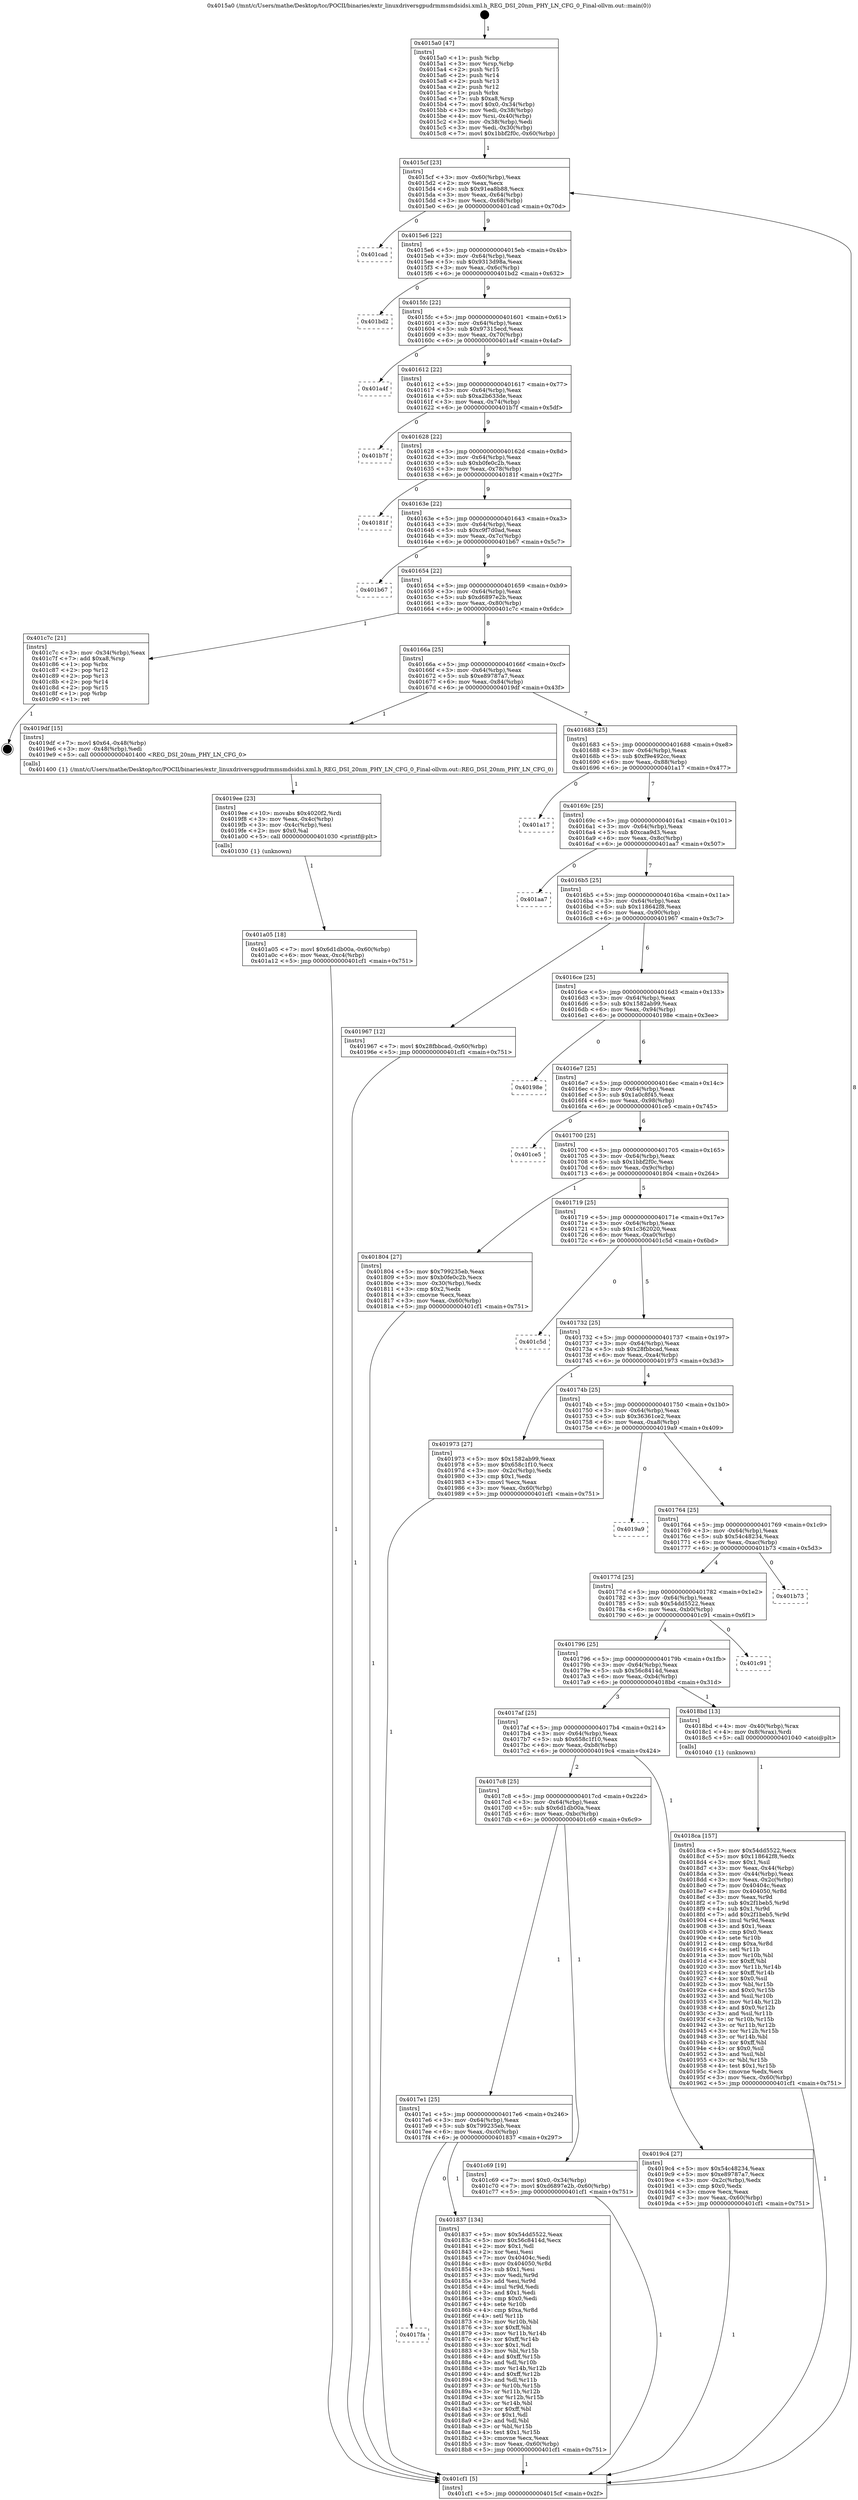 digraph "0x4015a0" {
  label = "0x4015a0 (/mnt/c/Users/mathe/Desktop/tcc/POCII/binaries/extr_linuxdriversgpudrmmsmdsidsi.xml.h_REG_DSI_20nm_PHY_LN_CFG_0_Final-ollvm.out::main(0))"
  labelloc = "t"
  node[shape=record]

  Entry [label="",width=0.3,height=0.3,shape=circle,fillcolor=black,style=filled]
  "0x4015cf" [label="{
     0x4015cf [23]\l
     | [instrs]\l
     &nbsp;&nbsp;0x4015cf \<+3\>: mov -0x60(%rbp),%eax\l
     &nbsp;&nbsp;0x4015d2 \<+2\>: mov %eax,%ecx\l
     &nbsp;&nbsp;0x4015d4 \<+6\>: sub $0x91ea8b88,%ecx\l
     &nbsp;&nbsp;0x4015da \<+3\>: mov %eax,-0x64(%rbp)\l
     &nbsp;&nbsp;0x4015dd \<+3\>: mov %ecx,-0x68(%rbp)\l
     &nbsp;&nbsp;0x4015e0 \<+6\>: je 0000000000401cad \<main+0x70d\>\l
  }"]
  "0x401cad" [label="{
     0x401cad\l
  }", style=dashed]
  "0x4015e6" [label="{
     0x4015e6 [22]\l
     | [instrs]\l
     &nbsp;&nbsp;0x4015e6 \<+5\>: jmp 00000000004015eb \<main+0x4b\>\l
     &nbsp;&nbsp;0x4015eb \<+3\>: mov -0x64(%rbp),%eax\l
     &nbsp;&nbsp;0x4015ee \<+5\>: sub $0x9313d98a,%eax\l
     &nbsp;&nbsp;0x4015f3 \<+3\>: mov %eax,-0x6c(%rbp)\l
     &nbsp;&nbsp;0x4015f6 \<+6\>: je 0000000000401bd2 \<main+0x632\>\l
  }"]
  Exit [label="",width=0.3,height=0.3,shape=circle,fillcolor=black,style=filled,peripheries=2]
  "0x401bd2" [label="{
     0x401bd2\l
  }", style=dashed]
  "0x4015fc" [label="{
     0x4015fc [22]\l
     | [instrs]\l
     &nbsp;&nbsp;0x4015fc \<+5\>: jmp 0000000000401601 \<main+0x61\>\l
     &nbsp;&nbsp;0x401601 \<+3\>: mov -0x64(%rbp),%eax\l
     &nbsp;&nbsp;0x401604 \<+5\>: sub $0x97315ecd,%eax\l
     &nbsp;&nbsp;0x401609 \<+3\>: mov %eax,-0x70(%rbp)\l
     &nbsp;&nbsp;0x40160c \<+6\>: je 0000000000401a4f \<main+0x4af\>\l
  }"]
  "0x401a05" [label="{
     0x401a05 [18]\l
     | [instrs]\l
     &nbsp;&nbsp;0x401a05 \<+7\>: movl $0x6d1db00a,-0x60(%rbp)\l
     &nbsp;&nbsp;0x401a0c \<+6\>: mov %eax,-0xc4(%rbp)\l
     &nbsp;&nbsp;0x401a12 \<+5\>: jmp 0000000000401cf1 \<main+0x751\>\l
  }"]
  "0x401a4f" [label="{
     0x401a4f\l
  }", style=dashed]
  "0x401612" [label="{
     0x401612 [22]\l
     | [instrs]\l
     &nbsp;&nbsp;0x401612 \<+5\>: jmp 0000000000401617 \<main+0x77\>\l
     &nbsp;&nbsp;0x401617 \<+3\>: mov -0x64(%rbp),%eax\l
     &nbsp;&nbsp;0x40161a \<+5\>: sub $0xa2b633de,%eax\l
     &nbsp;&nbsp;0x40161f \<+3\>: mov %eax,-0x74(%rbp)\l
     &nbsp;&nbsp;0x401622 \<+6\>: je 0000000000401b7f \<main+0x5df\>\l
  }"]
  "0x4019ee" [label="{
     0x4019ee [23]\l
     | [instrs]\l
     &nbsp;&nbsp;0x4019ee \<+10\>: movabs $0x4020f2,%rdi\l
     &nbsp;&nbsp;0x4019f8 \<+3\>: mov %eax,-0x4c(%rbp)\l
     &nbsp;&nbsp;0x4019fb \<+3\>: mov -0x4c(%rbp),%esi\l
     &nbsp;&nbsp;0x4019fe \<+2\>: mov $0x0,%al\l
     &nbsp;&nbsp;0x401a00 \<+5\>: call 0000000000401030 \<printf@plt\>\l
     | [calls]\l
     &nbsp;&nbsp;0x401030 \{1\} (unknown)\l
  }"]
  "0x401b7f" [label="{
     0x401b7f\l
  }", style=dashed]
  "0x401628" [label="{
     0x401628 [22]\l
     | [instrs]\l
     &nbsp;&nbsp;0x401628 \<+5\>: jmp 000000000040162d \<main+0x8d\>\l
     &nbsp;&nbsp;0x40162d \<+3\>: mov -0x64(%rbp),%eax\l
     &nbsp;&nbsp;0x401630 \<+5\>: sub $0xb0fe0c2b,%eax\l
     &nbsp;&nbsp;0x401635 \<+3\>: mov %eax,-0x78(%rbp)\l
     &nbsp;&nbsp;0x401638 \<+6\>: je 000000000040181f \<main+0x27f\>\l
  }"]
  "0x4018ca" [label="{
     0x4018ca [157]\l
     | [instrs]\l
     &nbsp;&nbsp;0x4018ca \<+5\>: mov $0x54dd5522,%ecx\l
     &nbsp;&nbsp;0x4018cf \<+5\>: mov $0x118642f8,%edx\l
     &nbsp;&nbsp;0x4018d4 \<+3\>: mov $0x1,%sil\l
     &nbsp;&nbsp;0x4018d7 \<+3\>: mov %eax,-0x44(%rbp)\l
     &nbsp;&nbsp;0x4018da \<+3\>: mov -0x44(%rbp),%eax\l
     &nbsp;&nbsp;0x4018dd \<+3\>: mov %eax,-0x2c(%rbp)\l
     &nbsp;&nbsp;0x4018e0 \<+7\>: mov 0x40404c,%eax\l
     &nbsp;&nbsp;0x4018e7 \<+8\>: mov 0x404050,%r8d\l
     &nbsp;&nbsp;0x4018ef \<+3\>: mov %eax,%r9d\l
     &nbsp;&nbsp;0x4018f2 \<+7\>: sub $0x2f1beb5,%r9d\l
     &nbsp;&nbsp;0x4018f9 \<+4\>: sub $0x1,%r9d\l
     &nbsp;&nbsp;0x4018fd \<+7\>: add $0x2f1beb5,%r9d\l
     &nbsp;&nbsp;0x401904 \<+4\>: imul %r9d,%eax\l
     &nbsp;&nbsp;0x401908 \<+3\>: and $0x1,%eax\l
     &nbsp;&nbsp;0x40190b \<+3\>: cmp $0x0,%eax\l
     &nbsp;&nbsp;0x40190e \<+4\>: sete %r10b\l
     &nbsp;&nbsp;0x401912 \<+4\>: cmp $0xa,%r8d\l
     &nbsp;&nbsp;0x401916 \<+4\>: setl %r11b\l
     &nbsp;&nbsp;0x40191a \<+3\>: mov %r10b,%bl\l
     &nbsp;&nbsp;0x40191d \<+3\>: xor $0xff,%bl\l
     &nbsp;&nbsp;0x401920 \<+3\>: mov %r11b,%r14b\l
     &nbsp;&nbsp;0x401923 \<+4\>: xor $0xff,%r14b\l
     &nbsp;&nbsp;0x401927 \<+4\>: xor $0x0,%sil\l
     &nbsp;&nbsp;0x40192b \<+3\>: mov %bl,%r15b\l
     &nbsp;&nbsp;0x40192e \<+4\>: and $0x0,%r15b\l
     &nbsp;&nbsp;0x401932 \<+3\>: and %sil,%r10b\l
     &nbsp;&nbsp;0x401935 \<+3\>: mov %r14b,%r12b\l
     &nbsp;&nbsp;0x401938 \<+4\>: and $0x0,%r12b\l
     &nbsp;&nbsp;0x40193c \<+3\>: and %sil,%r11b\l
     &nbsp;&nbsp;0x40193f \<+3\>: or %r10b,%r15b\l
     &nbsp;&nbsp;0x401942 \<+3\>: or %r11b,%r12b\l
     &nbsp;&nbsp;0x401945 \<+3\>: xor %r12b,%r15b\l
     &nbsp;&nbsp;0x401948 \<+3\>: or %r14b,%bl\l
     &nbsp;&nbsp;0x40194b \<+3\>: xor $0xff,%bl\l
     &nbsp;&nbsp;0x40194e \<+4\>: or $0x0,%sil\l
     &nbsp;&nbsp;0x401952 \<+3\>: and %sil,%bl\l
     &nbsp;&nbsp;0x401955 \<+3\>: or %bl,%r15b\l
     &nbsp;&nbsp;0x401958 \<+4\>: test $0x1,%r15b\l
     &nbsp;&nbsp;0x40195c \<+3\>: cmovne %edx,%ecx\l
     &nbsp;&nbsp;0x40195f \<+3\>: mov %ecx,-0x60(%rbp)\l
     &nbsp;&nbsp;0x401962 \<+5\>: jmp 0000000000401cf1 \<main+0x751\>\l
  }"]
  "0x40181f" [label="{
     0x40181f\l
  }", style=dashed]
  "0x40163e" [label="{
     0x40163e [22]\l
     | [instrs]\l
     &nbsp;&nbsp;0x40163e \<+5\>: jmp 0000000000401643 \<main+0xa3\>\l
     &nbsp;&nbsp;0x401643 \<+3\>: mov -0x64(%rbp),%eax\l
     &nbsp;&nbsp;0x401646 \<+5\>: sub $0xc9f7d0ad,%eax\l
     &nbsp;&nbsp;0x40164b \<+3\>: mov %eax,-0x7c(%rbp)\l
     &nbsp;&nbsp;0x40164e \<+6\>: je 0000000000401b67 \<main+0x5c7\>\l
  }"]
  "0x4017fa" [label="{
     0x4017fa\l
  }", style=dashed]
  "0x401b67" [label="{
     0x401b67\l
  }", style=dashed]
  "0x401654" [label="{
     0x401654 [22]\l
     | [instrs]\l
     &nbsp;&nbsp;0x401654 \<+5\>: jmp 0000000000401659 \<main+0xb9\>\l
     &nbsp;&nbsp;0x401659 \<+3\>: mov -0x64(%rbp),%eax\l
     &nbsp;&nbsp;0x40165c \<+5\>: sub $0xd6897e2b,%eax\l
     &nbsp;&nbsp;0x401661 \<+3\>: mov %eax,-0x80(%rbp)\l
     &nbsp;&nbsp;0x401664 \<+6\>: je 0000000000401c7c \<main+0x6dc\>\l
  }"]
  "0x401837" [label="{
     0x401837 [134]\l
     | [instrs]\l
     &nbsp;&nbsp;0x401837 \<+5\>: mov $0x54dd5522,%eax\l
     &nbsp;&nbsp;0x40183c \<+5\>: mov $0x56c8414d,%ecx\l
     &nbsp;&nbsp;0x401841 \<+2\>: mov $0x1,%dl\l
     &nbsp;&nbsp;0x401843 \<+2\>: xor %esi,%esi\l
     &nbsp;&nbsp;0x401845 \<+7\>: mov 0x40404c,%edi\l
     &nbsp;&nbsp;0x40184c \<+8\>: mov 0x404050,%r8d\l
     &nbsp;&nbsp;0x401854 \<+3\>: sub $0x1,%esi\l
     &nbsp;&nbsp;0x401857 \<+3\>: mov %edi,%r9d\l
     &nbsp;&nbsp;0x40185a \<+3\>: add %esi,%r9d\l
     &nbsp;&nbsp;0x40185d \<+4\>: imul %r9d,%edi\l
     &nbsp;&nbsp;0x401861 \<+3\>: and $0x1,%edi\l
     &nbsp;&nbsp;0x401864 \<+3\>: cmp $0x0,%edi\l
     &nbsp;&nbsp;0x401867 \<+4\>: sete %r10b\l
     &nbsp;&nbsp;0x40186b \<+4\>: cmp $0xa,%r8d\l
     &nbsp;&nbsp;0x40186f \<+4\>: setl %r11b\l
     &nbsp;&nbsp;0x401873 \<+3\>: mov %r10b,%bl\l
     &nbsp;&nbsp;0x401876 \<+3\>: xor $0xff,%bl\l
     &nbsp;&nbsp;0x401879 \<+3\>: mov %r11b,%r14b\l
     &nbsp;&nbsp;0x40187c \<+4\>: xor $0xff,%r14b\l
     &nbsp;&nbsp;0x401880 \<+3\>: xor $0x1,%dl\l
     &nbsp;&nbsp;0x401883 \<+3\>: mov %bl,%r15b\l
     &nbsp;&nbsp;0x401886 \<+4\>: and $0xff,%r15b\l
     &nbsp;&nbsp;0x40188a \<+3\>: and %dl,%r10b\l
     &nbsp;&nbsp;0x40188d \<+3\>: mov %r14b,%r12b\l
     &nbsp;&nbsp;0x401890 \<+4\>: and $0xff,%r12b\l
     &nbsp;&nbsp;0x401894 \<+3\>: and %dl,%r11b\l
     &nbsp;&nbsp;0x401897 \<+3\>: or %r10b,%r15b\l
     &nbsp;&nbsp;0x40189a \<+3\>: or %r11b,%r12b\l
     &nbsp;&nbsp;0x40189d \<+3\>: xor %r12b,%r15b\l
     &nbsp;&nbsp;0x4018a0 \<+3\>: or %r14b,%bl\l
     &nbsp;&nbsp;0x4018a3 \<+3\>: xor $0xff,%bl\l
     &nbsp;&nbsp;0x4018a6 \<+3\>: or $0x1,%dl\l
     &nbsp;&nbsp;0x4018a9 \<+2\>: and %dl,%bl\l
     &nbsp;&nbsp;0x4018ab \<+3\>: or %bl,%r15b\l
     &nbsp;&nbsp;0x4018ae \<+4\>: test $0x1,%r15b\l
     &nbsp;&nbsp;0x4018b2 \<+3\>: cmovne %ecx,%eax\l
     &nbsp;&nbsp;0x4018b5 \<+3\>: mov %eax,-0x60(%rbp)\l
     &nbsp;&nbsp;0x4018b8 \<+5\>: jmp 0000000000401cf1 \<main+0x751\>\l
  }"]
  "0x401c7c" [label="{
     0x401c7c [21]\l
     | [instrs]\l
     &nbsp;&nbsp;0x401c7c \<+3\>: mov -0x34(%rbp),%eax\l
     &nbsp;&nbsp;0x401c7f \<+7\>: add $0xa8,%rsp\l
     &nbsp;&nbsp;0x401c86 \<+1\>: pop %rbx\l
     &nbsp;&nbsp;0x401c87 \<+2\>: pop %r12\l
     &nbsp;&nbsp;0x401c89 \<+2\>: pop %r13\l
     &nbsp;&nbsp;0x401c8b \<+2\>: pop %r14\l
     &nbsp;&nbsp;0x401c8d \<+2\>: pop %r15\l
     &nbsp;&nbsp;0x401c8f \<+1\>: pop %rbp\l
     &nbsp;&nbsp;0x401c90 \<+1\>: ret\l
  }"]
  "0x40166a" [label="{
     0x40166a [25]\l
     | [instrs]\l
     &nbsp;&nbsp;0x40166a \<+5\>: jmp 000000000040166f \<main+0xcf\>\l
     &nbsp;&nbsp;0x40166f \<+3\>: mov -0x64(%rbp),%eax\l
     &nbsp;&nbsp;0x401672 \<+5\>: sub $0xe89787a7,%eax\l
     &nbsp;&nbsp;0x401677 \<+6\>: mov %eax,-0x84(%rbp)\l
     &nbsp;&nbsp;0x40167d \<+6\>: je 00000000004019df \<main+0x43f\>\l
  }"]
  "0x4017e1" [label="{
     0x4017e1 [25]\l
     | [instrs]\l
     &nbsp;&nbsp;0x4017e1 \<+5\>: jmp 00000000004017e6 \<main+0x246\>\l
     &nbsp;&nbsp;0x4017e6 \<+3\>: mov -0x64(%rbp),%eax\l
     &nbsp;&nbsp;0x4017e9 \<+5\>: sub $0x799235eb,%eax\l
     &nbsp;&nbsp;0x4017ee \<+6\>: mov %eax,-0xc0(%rbp)\l
     &nbsp;&nbsp;0x4017f4 \<+6\>: je 0000000000401837 \<main+0x297\>\l
  }"]
  "0x4019df" [label="{
     0x4019df [15]\l
     | [instrs]\l
     &nbsp;&nbsp;0x4019df \<+7\>: movl $0x64,-0x48(%rbp)\l
     &nbsp;&nbsp;0x4019e6 \<+3\>: mov -0x48(%rbp),%edi\l
     &nbsp;&nbsp;0x4019e9 \<+5\>: call 0000000000401400 \<REG_DSI_20nm_PHY_LN_CFG_0\>\l
     | [calls]\l
     &nbsp;&nbsp;0x401400 \{1\} (/mnt/c/Users/mathe/Desktop/tcc/POCII/binaries/extr_linuxdriversgpudrmmsmdsidsi.xml.h_REG_DSI_20nm_PHY_LN_CFG_0_Final-ollvm.out::REG_DSI_20nm_PHY_LN_CFG_0)\l
  }"]
  "0x401683" [label="{
     0x401683 [25]\l
     | [instrs]\l
     &nbsp;&nbsp;0x401683 \<+5\>: jmp 0000000000401688 \<main+0xe8\>\l
     &nbsp;&nbsp;0x401688 \<+3\>: mov -0x64(%rbp),%eax\l
     &nbsp;&nbsp;0x40168b \<+5\>: sub $0xf9e492cc,%eax\l
     &nbsp;&nbsp;0x401690 \<+6\>: mov %eax,-0x88(%rbp)\l
     &nbsp;&nbsp;0x401696 \<+6\>: je 0000000000401a17 \<main+0x477\>\l
  }"]
  "0x401c69" [label="{
     0x401c69 [19]\l
     | [instrs]\l
     &nbsp;&nbsp;0x401c69 \<+7\>: movl $0x0,-0x34(%rbp)\l
     &nbsp;&nbsp;0x401c70 \<+7\>: movl $0xd6897e2b,-0x60(%rbp)\l
     &nbsp;&nbsp;0x401c77 \<+5\>: jmp 0000000000401cf1 \<main+0x751\>\l
  }"]
  "0x401a17" [label="{
     0x401a17\l
  }", style=dashed]
  "0x40169c" [label="{
     0x40169c [25]\l
     | [instrs]\l
     &nbsp;&nbsp;0x40169c \<+5\>: jmp 00000000004016a1 \<main+0x101\>\l
     &nbsp;&nbsp;0x4016a1 \<+3\>: mov -0x64(%rbp),%eax\l
     &nbsp;&nbsp;0x4016a4 \<+5\>: sub $0xcaa9d3,%eax\l
     &nbsp;&nbsp;0x4016a9 \<+6\>: mov %eax,-0x8c(%rbp)\l
     &nbsp;&nbsp;0x4016af \<+6\>: je 0000000000401aa7 \<main+0x507\>\l
  }"]
  "0x4017c8" [label="{
     0x4017c8 [25]\l
     | [instrs]\l
     &nbsp;&nbsp;0x4017c8 \<+5\>: jmp 00000000004017cd \<main+0x22d\>\l
     &nbsp;&nbsp;0x4017cd \<+3\>: mov -0x64(%rbp),%eax\l
     &nbsp;&nbsp;0x4017d0 \<+5\>: sub $0x6d1db00a,%eax\l
     &nbsp;&nbsp;0x4017d5 \<+6\>: mov %eax,-0xbc(%rbp)\l
     &nbsp;&nbsp;0x4017db \<+6\>: je 0000000000401c69 \<main+0x6c9\>\l
  }"]
  "0x401aa7" [label="{
     0x401aa7\l
  }", style=dashed]
  "0x4016b5" [label="{
     0x4016b5 [25]\l
     | [instrs]\l
     &nbsp;&nbsp;0x4016b5 \<+5\>: jmp 00000000004016ba \<main+0x11a\>\l
     &nbsp;&nbsp;0x4016ba \<+3\>: mov -0x64(%rbp),%eax\l
     &nbsp;&nbsp;0x4016bd \<+5\>: sub $0x118642f8,%eax\l
     &nbsp;&nbsp;0x4016c2 \<+6\>: mov %eax,-0x90(%rbp)\l
     &nbsp;&nbsp;0x4016c8 \<+6\>: je 0000000000401967 \<main+0x3c7\>\l
  }"]
  "0x4019c4" [label="{
     0x4019c4 [27]\l
     | [instrs]\l
     &nbsp;&nbsp;0x4019c4 \<+5\>: mov $0x54c48234,%eax\l
     &nbsp;&nbsp;0x4019c9 \<+5\>: mov $0xe89787a7,%ecx\l
     &nbsp;&nbsp;0x4019ce \<+3\>: mov -0x2c(%rbp),%edx\l
     &nbsp;&nbsp;0x4019d1 \<+3\>: cmp $0x0,%edx\l
     &nbsp;&nbsp;0x4019d4 \<+3\>: cmove %ecx,%eax\l
     &nbsp;&nbsp;0x4019d7 \<+3\>: mov %eax,-0x60(%rbp)\l
     &nbsp;&nbsp;0x4019da \<+5\>: jmp 0000000000401cf1 \<main+0x751\>\l
  }"]
  "0x401967" [label="{
     0x401967 [12]\l
     | [instrs]\l
     &nbsp;&nbsp;0x401967 \<+7\>: movl $0x28fbbcad,-0x60(%rbp)\l
     &nbsp;&nbsp;0x40196e \<+5\>: jmp 0000000000401cf1 \<main+0x751\>\l
  }"]
  "0x4016ce" [label="{
     0x4016ce [25]\l
     | [instrs]\l
     &nbsp;&nbsp;0x4016ce \<+5\>: jmp 00000000004016d3 \<main+0x133\>\l
     &nbsp;&nbsp;0x4016d3 \<+3\>: mov -0x64(%rbp),%eax\l
     &nbsp;&nbsp;0x4016d6 \<+5\>: sub $0x1582ab99,%eax\l
     &nbsp;&nbsp;0x4016db \<+6\>: mov %eax,-0x94(%rbp)\l
     &nbsp;&nbsp;0x4016e1 \<+6\>: je 000000000040198e \<main+0x3ee\>\l
  }"]
  "0x4017af" [label="{
     0x4017af [25]\l
     | [instrs]\l
     &nbsp;&nbsp;0x4017af \<+5\>: jmp 00000000004017b4 \<main+0x214\>\l
     &nbsp;&nbsp;0x4017b4 \<+3\>: mov -0x64(%rbp),%eax\l
     &nbsp;&nbsp;0x4017b7 \<+5\>: sub $0x658c1f10,%eax\l
     &nbsp;&nbsp;0x4017bc \<+6\>: mov %eax,-0xb8(%rbp)\l
     &nbsp;&nbsp;0x4017c2 \<+6\>: je 00000000004019c4 \<main+0x424\>\l
  }"]
  "0x40198e" [label="{
     0x40198e\l
  }", style=dashed]
  "0x4016e7" [label="{
     0x4016e7 [25]\l
     | [instrs]\l
     &nbsp;&nbsp;0x4016e7 \<+5\>: jmp 00000000004016ec \<main+0x14c\>\l
     &nbsp;&nbsp;0x4016ec \<+3\>: mov -0x64(%rbp),%eax\l
     &nbsp;&nbsp;0x4016ef \<+5\>: sub $0x1a0c8f45,%eax\l
     &nbsp;&nbsp;0x4016f4 \<+6\>: mov %eax,-0x98(%rbp)\l
     &nbsp;&nbsp;0x4016fa \<+6\>: je 0000000000401ce5 \<main+0x745\>\l
  }"]
  "0x4018bd" [label="{
     0x4018bd [13]\l
     | [instrs]\l
     &nbsp;&nbsp;0x4018bd \<+4\>: mov -0x40(%rbp),%rax\l
     &nbsp;&nbsp;0x4018c1 \<+4\>: mov 0x8(%rax),%rdi\l
     &nbsp;&nbsp;0x4018c5 \<+5\>: call 0000000000401040 \<atoi@plt\>\l
     | [calls]\l
     &nbsp;&nbsp;0x401040 \{1\} (unknown)\l
  }"]
  "0x401ce5" [label="{
     0x401ce5\l
  }", style=dashed]
  "0x401700" [label="{
     0x401700 [25]\l
     | [instrs]\l
     &nbsp;&nbsp;0x401700 \<+5\>: jmp 0000000000401705 \<main+0x165\>\l
     &nbsp;&nbsp;0x401705 \<+3\>: mov -0x64(%rbp),%eax\l
     &nbsp;&nbsp;0x401708 \<+5\>: sub $0x1bbf2f0c,%eax\l
     &nbsp;&nbsp;0x40170d \<+6\>: mov %eax,-0x9c(%rbp)\l
     &nbsp;&nbsp;0x401713 \<+6\>: je 0000000000401804 \<main+0x264\>\l
  }"]
  "0x401796" [label="{
     0x401796 [25]\l
     | [instrs]\l
     &nbsp;&nbsp;0x401796 \<+5\>: jmp 000000000040179b \<main+0x1fb\>\l
     &nbsp;&nbsp;0x40179b \<+3\>: mov -0x64(%rbp),%eax\l
     &nbsp;&nbsp;0x40179e \<+5\>: sub $0x56c8414d,%eax\l
     &nbsp;&nbsp;0x4017a3 \<+6\>: mov %eax,-0xb4(%rbp)\l
     &nbsp;&nbsp;0x4017a9 \<+6\>: je 00000000004018bd \<main+0x31d\>\l
  }"]
  "0x401804" [label="{
     0x401804 [27]\l
     | [instrs]\l
     &nbsp;&nbsp;0x401804 \<+5\>: mov $0x799235eb,%eax\l
     &nbsp;&nbsp;0x401809 \<+5\>: mov $0xb0fe0c2b,%ecx\l
     &nbsp;&nbsp;0x40180e \<+3\>: mov -0x30(%rbp),%edx\l
     &nbsp;&nbsp;0x401811 \<+3\>: cmp $0x2,%edx\l
     &nbsp;&nbsp;0x401814 \<+3\>: cmovne %ecx,%eax\l
     &nbsp;&nbsp;0x401817 \<+3\>: mov %eax,-0x60(%rbp)\l
     &nbsp;&nbsp;0x40181a \<+5\>: jmp 0000000000401cf1 \<main+0x751\>\l
  }"]
  "0x401719" [label="{
     0x401719 [25]\l
     | [instrs]\l
     &nbsp;&nbsp;0x401719 \<+5\>: jmp 000000000040171e \<main+0x17e\>\l
     &nbsp;&nbsp;0x40171e \<+3\>: mov -0x64(%rbp),%eax\l
     &nbsp;&nbsp;0x401721 \<+5\>: sub $0x1c362020,%eax\l
     &nbsp;&nbsp;0x401726 \<+6\>: mov %eax,-0xa0(%rbp)\l
     &nbsp;&nbsp;0x40172c \<+6\>: je 0000000000401c5d \<main+0x6bd\>\l
  }"]
  "0x401cf1" [label="{
     0x401cf1 [5]\l
     | [instrs]\l
     &nbsp;&nbsp;0x401cf1 \<+5\>: jmp 00000000004015cf \<main+0x2f\>\l
  }"]
  "0x4015a0" [label="{
     0x4015a0 [47]\l
     | [instrs]\l
     &nbsp;&nbsp;0x4015a0 \<+1\>: push %rbp\l
     &nbsp;&nbsp;0x4015a1 \<+3\>: mov %rsp,%rbp\l
     &nbsp;&nbsp;0x4015a4 \<+2\>: push %r15\l
     &nbsp;&nbsp;0x4015a6 \<+2\>: push %r14\l
     &nbsp;&nbsp;0x4015a8 \<+2\>: push %r13\l
     &nbsp;&nbsp;0x4015aa \<+2\>: push %r12\l
     &nbsp;&nbsp;0x4015ac \<+1\>: push %rbx\l
     &nbsp;&nbsp;0x4015ad \<+7\>: sub $0xa8,%rsp\l
     &nbsp;&nbsp;0x4015b4 \<+7\>: movl $0x0,-0x34(%rbp)\l
     &nbsp;&nbsp;0x4015bb \<+3\>: mov %edi,-0x38(%rbp)\l
     &nbsp;&nbsp;0x4015be \<+4\>: mov %rsi,-0x40(%rbp)\l
     &nbsp;&nbsp;0x4015c2 \<+3\>: mov -0x38(%rbp),%edi\l
     &nbsp;&nbsp;0x4015c5 \<+3\>: mov %edi,-0x30(%rbp)\l
     &nbsp;&nbsp;0x4015c8 \<+7\>: movl $0x1bbf2f0c,-0x60(%rbp)\l
  }"]
  "0x401c91" [label="{
     0x401c91\l
  }", style=dashed]
  "0x401c5d" [label="{
     0x401c5d\l
  }", style=dashed]
  "0x401732" [label="{
     0x401732 [25]\l
     | [instrs]\l
     &nbsp;&nbsp;0x401732 \<+5\>: jmp 0000000000401737 \<main+0x197\>\l
     &nbsp;&nbsp;0x401737 \<+3\>: mov -0x64(%rbp),%eax\l
     &nbsp;&nbsp;0x40173a \<+5\>: sub $0x28fbbcad,%eax\l
     &nbsp;&nbsp;0x40173f \<+6\>: mov %eax,-0xa4(%rbp)\l
     &nbsp;&nbsp;0x401745 \<+6\>: je 0000000000401973 \<main+0x3d3\>\l
  }"]
  "0x40177d" [label="{
     0x40177d [25]\l
     | [instrs]\l
     &nbsp;&nbsp;0x40177d \<+5\>: jmp 0000000000401782 \<main+0x1e2\>\l
     &nbsp;&nbsp;0x401782 \<+3\>: mov -0x64(%rbp),%eax\l
     &nbsp;&nbsp;0x401785 \<+5\>: sub $0x54dd5522,%eax\l
     &nbsp;&nbsp;0x40178a \<+6\>: mov %eax,-0xb0(%rbp)\l
     &nbsp;&nbsp;0x401790 \<+6\>: je 0000000000401c91 \<main+0x6f1\>\l
  }"]
  "0x401973" [label="{
     0x401973 [27]\l
     | [instrs]\l
     &nbsp;&nbsp;0x401973 \<+5\>: mov $0x1582ab99,%eax\l
     &nbsp;&nbsp;0x401978 \<+5\>: mov $0x658c1f10,%ecx\l
     &nbsp;&nbsp;0x40197d \<+3\>: mov -0x2c(%rbp),%edx\l
     &nbsp;&nbsp;0x401980 \<+3\>: cmp $0x1,%edx\l
     &nbsp;&nbsp;0x401983 \<+3\>: cmovl %ecx,%eax\l
     &nbsp;&nbsp;0x401986 \<+3\>: mov %eax,-0x60(%rbp)\l
     &nbsp;&nbsp;0x401989 \<+5\>: jmp 0000000000401cf1 \<main+0x751\>\l
  }"]
  "0x40174b" [label="{
     0x40174b [25]\l
     | [instrs]\l
     &nbsp;&nbsp;0x40174b \<+5\>: jmp 0000000000401750 \<main+0x1b0\>\l
     &nbsp;&nbsp;0x401750 \<+3\>: mov -0x64(%rbp),%eax\l
     &nbsp;&nbsp;0x401753 \<+5\>: sub $0x36361ce2,%eax\l
     &nbsp;&nbsp;0x401758 \<+6\>: mov %eax,-0xa8(%rbp)\l
     &nbsp;&nbsp;0x40175e \<+6\>: je 00000000004019a9 \<main+0x409\>\l
  }"]
  "0x401b73" [label="{
     0x401b73\l
  }", style=dashed]
  "0x4019a9" [label="{
     0x4019a9\l
  }", style=dashed]
  "0x401764" [label="{
     0x401764 [25]\l
     | [instrs]\l
     &nbsp;&nbsp;0x401764 \<+5\>: jmp 0000000000401769 \<main+0x1c9\>\l
     &nbsp;&nbsp;0x401769 \<+3\>: mov -0x64(%rbp),%eax\l
     &nbsp;&nbsp;0x40176c \<+5\>: sub $0x54c48234,%eax\l
     &nbsp;&nbsp;0x401771 \<+6\>: mov %eax,-0xac(%rbp)\l
     &nbsp;&nbsp;0x401777 \<+6\>: je 0000000000401b73 \<main+0x5d3\>\l
  }"]
  Entry -> "0x4015a0" [label=" 1"]
  "0x4015cf" -> "0x401cad" [label=" 0"]
  "0x4015cf" -> "0x4015e6" [label=" 9"]
  "0x401c7c" -> Exit [label=" 1"]
  "0x4015e6" -> "0x401bd2" [label=" 0"]
  "0x4015e6" -> "0x4015fc" [label=" 9"]
  "0x401c69" -> "0x401cf1" [label=" 1"]
  "0x4015fc" -> "0x401a4f" [label=" 0"]
  "0x4015fc" -> "0x401612" [label=" 9"]
  "0x401a05" -> "0x401cf1" [label=" 1"]
  "0x401612" -> "0x401b7f" [label=" 0"]
  "0x401612" -> "0x401628" [label=" 9"]
  "0x4019ee" -> "0x401a05" [label=" 1"]
  "0x401628" -> "0x40181f" [label=" 0"]
  "0x401628" -> "0x40163e" [label=" 9"]
  "0x4019df" -> "0x4019ee" [label=" 1"]
  "0x40163e" -> "0x401b67" [label=" 0"]
  "0x40163e" -> "0x401654" [label=" 9"]
  "0x4019c4" -> "0x401cf1" [label=" 1"]
  "0x401654" -> "0x401c7c" [label=" 1"]
  "0x401654" -> "0x40166a" [label=" 8"]
  "0x401973" -> "0x401cf1" [label=" 1"]
  "0x40166a" -> "0x4019df" [label=" 1"]
  "0x40166a" -> "0x401683" [label=" 7"]
  "0x4018ca" -> "0x401cf1" [label=" 1"]
  "0x401683" -> "0x401a17" [label=" 0"]
  "0x401683" -> "0x40169c" [label=" 7"]
  "0x4018bd" -> "0x4018ca" [label=" 1"]
  "0x40169c" -> "0x401aa7" [label=" 0"]
  "0x40169c" -> "0x4016b5" [label=" 7"]
  "0x4017e1" -> "0x4017fa" [label=" 0"]
  "0x4016b5" -> "0x401967" [label=" 1"]
  "0x4016b5" -> "0x4016ce" [label=" 6"]
  "0x4017e1" -> "0x401837" [label=" 1"]
  "0x4016ce" -> "0x40198e" [label=" 0"]
  "0x4016ce" -> "0x4016e7" [label=" 6"]
  "0x4017c8" -> "0x4017e1" [label=" 1"]
  "0x4016e7" -> "0x401ce5" [label=" 0"]
  "0x4016e7" -> "0x401700" [label=" 6"]
  "0x4017c8" -> "0x401c69" [label=" 1"]
  "0x401700" -> "0x401804" [label=" 1"]
  "0x401700" -> "0x401719" [label=" 5"]
  "0x401804" -> "0x401cf1" [label=" 1"]
  "0x4015a0" -> "0x4015cf" [label=" 1"]
  "0x401cf1" -> "0x4015cf" [label=" 8"]
  "0x4017af" -> "0x4017c8" [label=" 2"]
  "0x401719" -> "0x401c5d" [label=" 0"]
  "0x401719" -> "0x401732" [label=" 5"]
  "0x4017af" -> "0x4019c4" [label=" 1"]
  "0x401732" -> "0x401973" [label=" 1"]
  "0x401732" -> "0x40174b" [label=" 4"]
  "0x401796" -> "0x4017af" [label=" 3"]
  "0x40174b" -> "0x4019a9" [label=" 0"]
  "0x40174b" -> "0x401764" [label=" 4"]
  "0x401796" -> "0x4018bd" [label=" 1"]
  "0x401764" -> "0x401b73" [label=" 0"]
  "0x401764" -> "0x40177d" [label=" 4"]
  "0x401967" -> "0x401cf1" [label=" 1"]
  "0x40177d" -> "0x401c91" [label=" 0"]
  "0x40177d" -> "0x401796" [label=" 4"]
  "0x401837" -> "0x401cf1" [label=" 1"]
}
